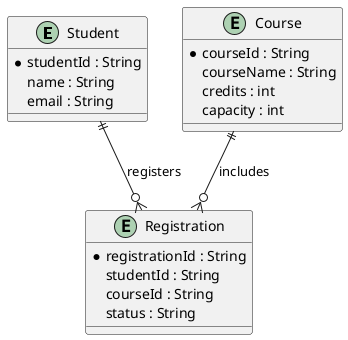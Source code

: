 @startuml
entity Student {
  * studentId : String
  name : String
  email : String
}

entity Course {
  * courseId : String
  courseName : String
  credits : int
  capacity : int
}

entity Registration {
  * registrationId : String
  studentId : String
  courseId : String
  status : String
}

Student ||--o{ Registration : registers
Course ||--o{ Registration : includes
@enduml
